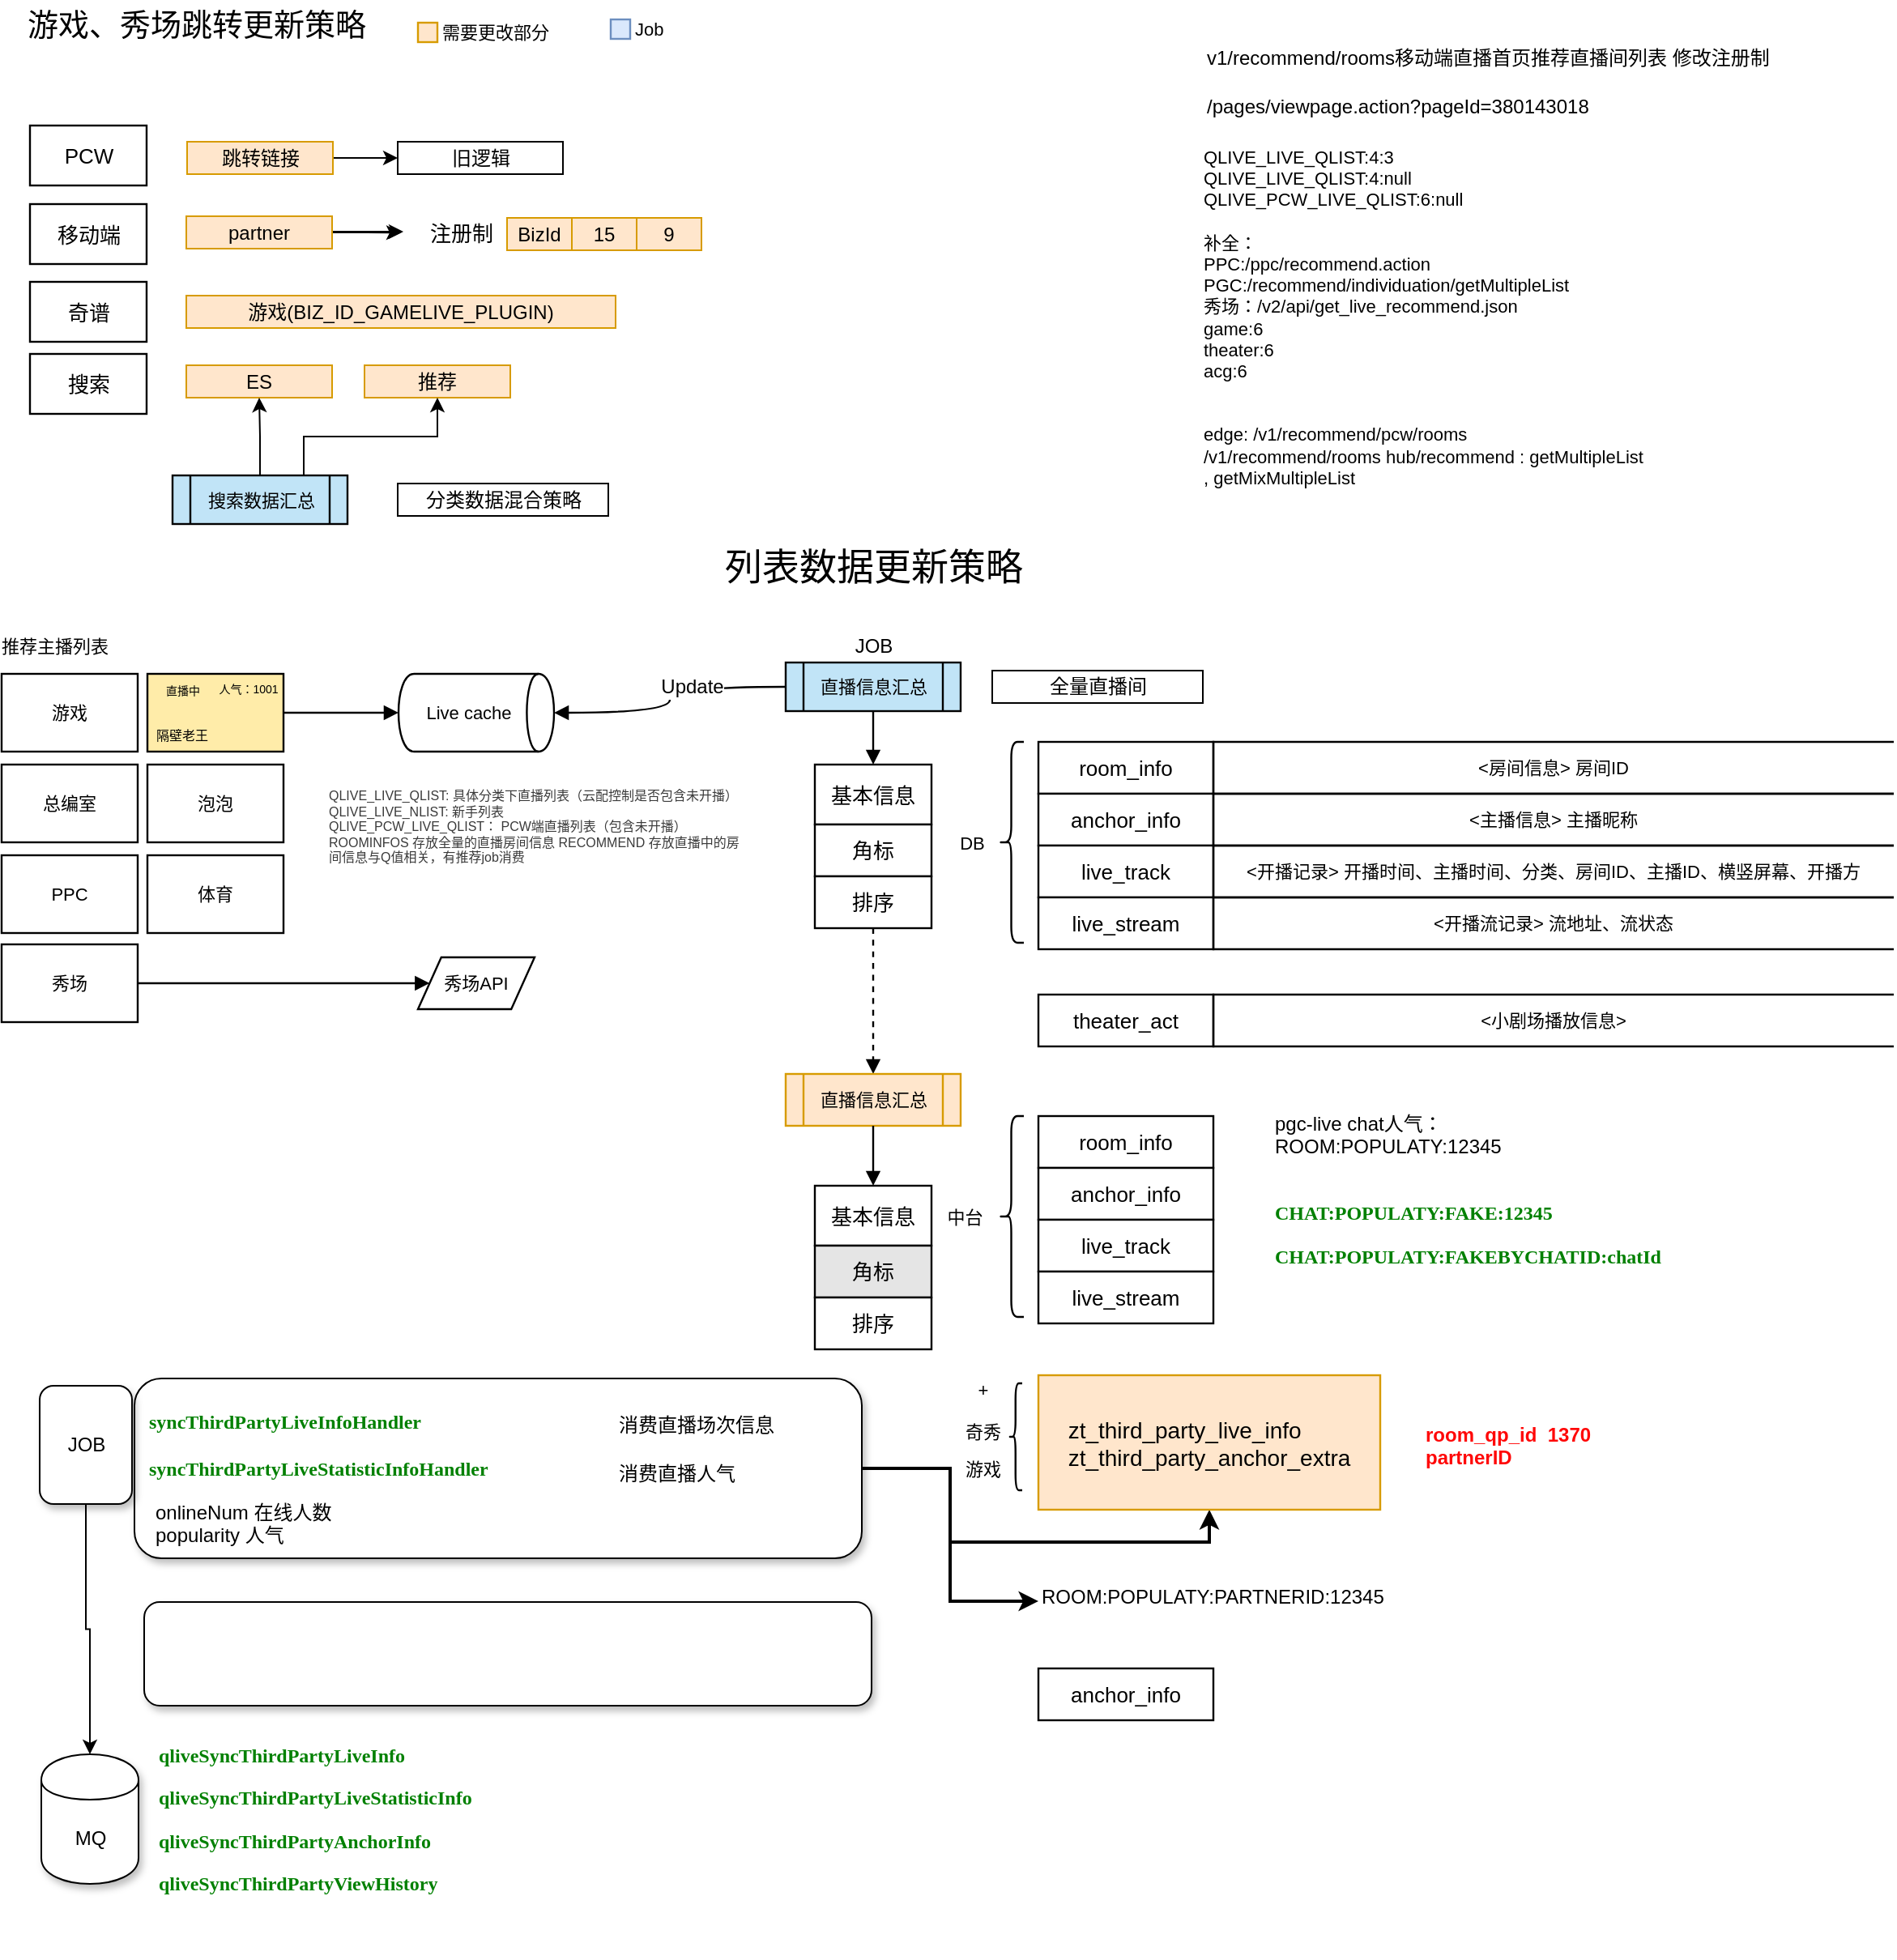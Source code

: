 <mxfile version="11.0.8" type="github"><diagram id="skRj7yBhkq7n6dOy-Ag1" name="Page-1"><mxGraphModel dx="1188" dy="663" grid="1" gridSize="10" guides="1" tooltips="1" connect="1" arrows="1" fold="1" page="1" pageScale="1" pageWidth="827" pageHeight="1169" math="0" shadow="0"><root><mxCell id="0"/><mxCell id="1" parent="0"/><mxCell id="fYhlED4xiyqM2IQ33an0-15" style="edgeStyle=orthogonalEdgeStyle;rounded=0;orthogonalLoop=1;jettySize=auto;html=1;exitX=1;exitY=0.5;exitDx=0;exitDy=0;entryX=0.5;entryY=1;entryDx=0;entryDy=0;fontSize=12;jumpSize=7;strokeWidth=2;" edge="1" parent="1" source="fYhlED4xiyqM2IQ33an0-14" target="RPP8G9Le9WKbLooMua4y-88"><mxGeometry relative="1" as="geometry"/></mxCell><mxCell id="fYhlED4xiyqM2IQ33an0-21" style="edgeStyle=orthogonalEdgeStyle;rounded=0;jumpSize=7;orthogonalLoop=1;jettySize=auto;html=1;exitX=1;exitY=0.5;exitDx=0;exitDy=0;entryX=0;entryY=0.5;entryDx=0;entryDy=0;strokeWidth=2;fontSize=12;" edge="1" parent="1" source="fYhlED4xiyqM2IQ33an0-14" target="fYhlED4xiyqM2IQ33an0-18"><mxGeometry relative="1" as="geometry"/></mxCell><mxCell id="fYhlED4xiyqM2IQ33an0-14" value="" style="rounded=1;whiteSpace=wrap;html=1;shadow=1;fontSize=12;align=left;" vertex="1" parent="1"><mxGeometry x="101" y="879" width="449" height="111" as="geometry"/></mxCell><mxCell id="RPP8G9Le9WKbLooMua4y-100" value="" style="strokeColor=none;fillColor=none;fontSize=11;spacing=5;strokeOpacity=100;strokeWidth=1.2;" parent="1" vertex="1"><mxGeometry x="592" y="882" width="57" height="66" as="geometry"/></mxCell><mxCell id="RPP8G9Le9WKbLooMua4y-101" value="" style="shape=curlyBracket;rounded=1;fontSize=11;spacing=5;strokeOpacity=100;strokeWidth=1.2;" parent="RPP8G9Le9WKbLooMua4y-100" vertex="1"><mxGeometry x="48.75" width="8.25" height="66" as="geometry"/></mxCell><mxCell id="RPP8G9Le9WKbLooMua4y-102" value="" style="strokeColor=none;fillColor=none;fontSize=11;spacing=5;strokeOpacity=100;strokeWidth=1.2;" parent="RPP8G9Le9WKbLooMua4y-100" vertex="1"><mxGeometry width="48.75" height="66" as="geometry"/></mxCell><mxCell id="wUOF1Uhr7Mo0igRUkZNM-8" style="edgeStyle=orthogonalEdgeStyle;rounded=0;orthogonalLoop=1;jettySize=auto;html=1;exitX=1;exitY=0.5;exitDx=0;exitDy=0;" parent="1" source="wUOF1Uhr7Mo0igRUkZNM-6" target="wUOF1Uhr7Mo0igRUkZNM-7" edge="1"><mxGeometry relative="1" as="geometry"/></mxCell><mxCell id="wUOF1Uhr7Mo0igRUkZNM-6" value="&lt;span&gt;跳转链接&lt;/span&gt;" style="rounded=0;whiteSpace=wrap;html=1;align=center;fillColor=#ffe6cc;strokeColor=#d79b00;" parent="1" vertex="1"><mxGeometry x="133.5" y="115.5" width="90" height="20" as="geometry"/></mxCell><mxCell id="wUOF1Uhr7Mo0igRUkZNM-7" value="&lt;span&gt;旧逻辑&lt;/span&gt;" style="rounded=0;whiteSpace=wrap;html=1;align=center;" parent="1" vertex="1"><mxGeometry x="263.5" y="115.5" width="102" height="20" as="geometry"/></mxCell><mxCell id="RPP8G9Le9WKbLooMua4y-1" value="v1/recommend/rooms移动端直播首页推荐直播间列表 修改注册制" style="text;html=1;" parent="1" vertex="1"><mxGeometry x="760.5" y="50" width="370" height="30" as="geometry"/></mxCell><mxCell id="RPP8G9Le9WKbLooMua4y-108" style="edgeStyle=orthogonalEdgeStyle;rounded=0;orthogonalLoop=1;jettySize=auto;html=1;exitX=1;exitY=0.5;exitDx=0;exitDy=0;fontSize=23;fontColor=#000000;" parent="1" source="RPP8G9Le9WKbLooMua4y-2" edge="1"><mxGeometry relative="1" as="geometry"><mxPoint x="265.5" y="171.672" as="targetPoint"/></mxGeometry></mxCell><mxCell id="RPP8G9Le9WKbLooMua4y-113" value="" style="edgeStyle=orthogonalEdgeStyle;rounded=0;orthogonalLoop=1;jettySize=auto;html=1;fontSize=23;fontColor=#000000;" parent="1" source="RPP8G9Le9WKbLooMua4y-2" edge="1"><mxGeometry relative="1" as="geometry"><mxPoint x="267" y="171" as="targetPoint"/></mxGeometry></mxCell><mxCell id="RPP8G9Le9WKbLooMua4y-2" value="&lt;span&gt;partner&lt;br&gt;&lt;/span&gt;" style="rounded=0;whiteSpace=wrap;html=1;align=center;fillColor=#ffe6cc;strokeColor=#d79b00;" parent="1" vertex="1"><mxGeometry x="133" y="161.5" width="90" height="20" as="geometry"/></mxCell><mxCell id="RPP8G9Le9WKbLooMua4y-3" value="&lt;span&gt;15&lt;br&gt;&lt;/span&gt;" style="rounded=0;whiteSpace=wrap;html=1;align=center;fillColor=#ffe6cc;strokeColor=#d79b00;" parent="1" vertex="1"><mxGeometry x="371" y="162.5" width="40" height="20" as="geometry"/></mxCell><mxCell id="RPP8G9Le9WKbLooMua4y-4" value="&lt;span&gt;9&lt;br&gt;&lt;/span&gt;" style="rounded=0;whiteSpace=wrap;html=1;align=center;fillColor=#ffe6cc;strokeColor=#d79b00;" parent="1" vertex="1"><mxGeometry x="411" y="162.5" width="40" height="20" as="geometry"/></mxCell><mxCell id="RPP8G9Le9WKbLooMua4y-5" value="&lt;span&gt;BizId&lt;br&gt;&lt;/span&gt;" style="rounded=0;whiteSpace=wrap;html=1;align=center;fillColor=#ffe6cc;strokeColor=#d79b00;" parent="1" vertex="1"><mxGeometry x="331" y="162.5" width="40" height="20" as="geometry"/></mxCell><mxCell id="RPP8G9Le9WKbLooMua4y-9" value="&lt;span&gt;游戏(&lt;/span&gt;&lt;span&gt;BIZ_ID_GAMELIVE_PLUGIN&lt;/span&gt;&lt;span&gt;)&lt;br&gt;&lt;/span&gt;" style="rounded=0;whiteSpace=wrap;html=1;align=center;fillColor=#ffe6cc;strokeColor=#d79b00;" parent="1" vertex="1"><mxGeometry x="133" y="210.5" width="265" height="20" as="geometry"/></mxCell><UserObject label="/pages/viewpage.action?pageId=380143018" link="http://wiki.qiyi.domain/pages/viewpage.action?pageId=380143018" id="RPP8G9Le9WKbLooMua4y-11"><mxCell style="text;html=1;" parent="1" vertex="1"><mxGeometry x="760.5" y="80" width="380" height="30" as="geometry"/></mxCell></UserObject><mxCell id="RPP8G9Le9WKbLooMua4y-14" value="&lt;span&gt;ES&lt;br&gt;&lt;/span&gt;" style="rounded=0;whiteSpace=wrap;html=1;align=center;fillColor=#ffe6cc;strokeColor=#d79b00;" parent="1" vertex="1"><mxGeometry x="133" y="253.5" width="90" height="20" as="geometry"/></mxCell><mxCell id="RPP8G9Le9WKbLooMua4y-15" value="推荐" style="rounded=0;whiteSpace=wrap;html=1;align=center;fillColor=#ffe6cc;strokeColor=#d79b00;" parent="1" vertex="1"><mxGeometry x="243" y="253.5" width="90" height="20" as="geometry"/></mxCell><mxCell id="RPP8G9Le9WKbLooMua4y-18" value="&lt;span&gt;分类数据混合策略&lt;br&gt;&lt;/span&gt;" style="rounded=0;whiteSpace=wrap;html=1;align=center;" parent="1" vertex="1"><mxGeometry x="263.5" y="326.5" width="130" height="20" as="geometry"/></mxCell><mxCell id="RPP8G9Le9WKbLooMua4y-19" value="&lt;span&gt;全量直播间&lt;br&gt;&lt;/span&gt;" style="rounded=0;whiteSpace=wrap;html=1;align=center;" parent="1" vertex="1"><mxGeometry x="630.5" y="442" width="130" height="20" as="geometry"/></mxCell><mxCell id="RPP8G9Le9WKbLooMua4y-41" value="推荐主播列表" style="html=1;whiteSpace=wrap;fontSize=11;fontColor=#000000;align=left;spacing=0;verticalAlign=middle;strokeOpacity=100;strokeWidth=1.2;strokeColor=none;fillColor=none;" parent="1" vertex="1"><mxGeometry x="19" y="417" width="125" height="20" as="geometry"/></mxCell><mxCell id="RPP8G9Le9WKbLooMua4y-43" value="QLIVE_LIVE_QLIST:4:3&#10;QLIVE_LIVE_QLIST:4:null&#10;QLIVE_PCW_LIVE_QLIST:6:null&#10;&#10;补全：&#10;PPC:/ppc/recommend.action  &#10;PGC:/recommend/individuation/getMultipleList &#10;秀场：/v2/api/get_live_recommend.json&#10;game:6&#10;theater:6&#10;acg:6&#10;&#10;&#10;edge: /v1/recommend/pcw/rooms  /v1/recommend/rooms hub/recommend :  getMultipleList , getMixMultipleList" style="html=1;whiteSpace=wrap;fontSize=11;fontColor=#000000;align=left;spacing=0;verticalAlign=middle;strokeOpacity=100;strokeWidth=1.2;strokeColor=none;fillColor=none;" parent="1" vertex="1"><mxGeometry x="760.5" y="122.5" width="270" height="203" as="geometry"/></mxCell><mxCell id="RPP8G9Le9WKbLooMua4y-45" value="需要更改部分" style="html=1;whiteSpace=wrap;fontSize=11;fontColor=#000000;spacing=0;strokeOpacity=100;strokeWidth=1.2;strokeColor=none;fillColor=none;" parent="1" vertex="1"><mxGeometry x="252" y="30" width="144" height="36" as="geometry"/></mxCell><mxCell id="RPP8G9Le9WKbLooMua4y-46" value="room_info" style="html=1;whiteSpace=wrap;;fontSize=13;fontColor=#000000;spacing=5;strokeOpacity=100;strokeWidth=1.2;" parent="1" vertex="1"><mxGeometry x="659" y="486" width="108" height="32" as="geometry"/></mxCell><mxCell id="RPP8G9Le9WKbLooMua4y-47" value="anchor_info" style="html=1;whiteSpace=wrap;;fontSize=13;fontColor=#000000;spacing=5;strokeOpacity=100;strokeWidth=1.2;" parent="1" vertex="1"><mxGeometry x="659" y="518" width="108" height="32" as="geometry"/></mxCell><mxCell id="RPP8G9Le9WKbLooMua4y-48" value="live_track" style="html=1;whiteSpace=wrap;;fontSize=13;fontColor=#000000;spacing=5;strokeOpacity=100;strokeWidth=1.2;" parent="1" vertex="1"><mxGeometry x="659" y="550" width="108" height="32" as="geometry"/></mxCell><mxCell id="RPP8G9Le9WKbLooMua4y-49" value="live_stream" style="html=1;whiteSpace=wrap;;fontSize=13;fontColor=#000000;spacing=5;strokeOpacity=100;strokeWidth=1.2;" parent="1" vertex="1"><mxGeometry x="659" y="582" width="108" height="32" as="geometry"/></mxCell><mxCell id="RPP8G9Le9WKbLooMua4y-50" value="&amp;lt;开播记录&amp;gt; 开播时间、主播时间、分类、房间ID、主播ID、横竖屏幕、开播方" style="html=1;whiteSpace=wrap;shape=mxgraph.flowchart.annotation_1;fontSize=11;fontColor=#000000;spacing=5;strokeOpacity=100;strokeWidth=1.2;" parent="1" vertex="1"><mxGeometry x="767" y="550" width="420" height="32" as="geometry"/></mxCell><mxCell id="RPP8G9Le9WKbLooMua4y-51" value="&amp;lt;房间信息&amp;gt; 房间ID" style="html=1;whiteSpace=wrap;shape=mxgraph.flowchart.annotation_1;fontSize=11;fontColor=#000000;spacing=5;strokeOpacity=100;strokeWidth=1.2;" parent="1" vertex="1"><mxGeometry x="767" y="486" width="420" height="32" as="geometry"/></mxCell><mxCell id="RPP8G9Le9WKbLooMua4y-52" value="&amp;lt;主播信息&amp;gt; 主播昵称" style="html=1;whiteSpace=wrap;shape=mxgraph.flowchart.annotation_1;fontSize=11;fontColor=#000000;spacing=5;strokeOpacity=100;strokeWidth=1.2;" parent="1" vertex="1"><mxGeometry x="767" y="518" width="420" height="32" as="geometry"/></mxCell><mxCell id="RPP8G9Le9WKbLooMua4y-53" value="&amp;lt;开播流记录&amp;gt; 流地址、流状态 " style="html=1;whiteSpace=wrap;shape=mxgraph.flowchart.annotation_1;fontSize=11;fontColor=#000000;spacing=5;strokeOpacity=100;strokeWidth=1.2;" parent="1" vertex="1"><mxGeometry x="767" y="582" width="420" height="32" as="geometry"/></mxCell><mxCell id="RPP8G9Le9WKbLooMua4y-54" value="" style="html=1;whiteSpace=wrap;;fontSize=11;spacing=5;strokeOpacity=100;fillOpacity=100;fillColor=#ffeca9;strokeWidth=1.2;" parent="1" vertex="1"><mxGeometry x="109" y="444" width="84" height="48" as="geometry"/></mxCell><mxCell id="RPP8G9Le9WKbLooMua4y-55" value="总编室" style="html=1;whiteSpace=wrap;;fontSize=11;fontColor=#000000;spacing=5;strokeOpacity=100;strokeWidth=1.2;" parent="1" vertex="1"><mxGeometry x="19" y="500" width="84" height="48" as="geometry"/></mxCell><mxCell id="RPP8G9Le9WKbLooMua4y-56" value="泡泡" style="html=1;whiteSpace=wrap;;fontSize=11;fontColor=#000000;spacing=5;strokeOpacity=100;strokeWidth=1.2;" parent="1" vertex="1"><mxGeometry x="109" y="500" width="84" height="48" as="geometry"/></mxCell><mxCell id="RPP8G9Le9WKbLooMua4y-57" value="隔壁老王" style="html=1;whiteSpace=wrap;fontSize=8;fontColor=#000000;spacing=0;strokeOpacity=100;strokeWidth=1.2;strokeColor=none;fillColor=none;" parent="1" vertex="1"><mxGeometry x="109" y="472" width="43" height="20" as="geometry"/></mxCell><mxCell id="RPP8G9Le9WKbLooMua4y-58" value="人气：1001" style="html=1;whiteSpace=wrap;fontSize=7;fontColor=#000000;spacing=0;strokeOpacity=100;strokeWidth=1.2;strokeColor=none;fillColor=none;" parent="1" vertex="1"><mxGeometry x="150" y="444" width="43" height="20" as="geometry"/></mxCell><mxCell id="RPP8G9Le9WKbLooMua4y-59" value="直播中" style="html=1;whiteSpace=wrap;;fontSize=7;fontColor=#000000;spacing=5;verticalAlign=middle;strokeColor=none;fillOpacity=100;fillColor=#ffeca9;strokeWidth=0;align=center;" parent="1" vertex="1"><mxGeometry x="111.5" y="446.0" width="38" height="17" as="geometry"/></mxCell><mxCell id="RPP8G9Le9WKbLooMua4y-60" value="游戏" style="html=1;whiteSpace=wrap;;fontSize=11;fontColor=#000000;spacing=5;strokeOpacity=100;strokeWidth=1.2;" parent="1" vertex="1"><mxGeometry x="19" y="444" width="84" height="48" as="geometry"/></mxCell><mxCell id="RPP8G9Le9WKbLooMua4y-61" value="Live cache" style="html=1;whiteSpace=wrap;shape=cylinder;direction=south;size=0.1;anchorPointDirection=0;boundedLbl=1;;fontSize=11;fontColor=#000000;spacing=5;strokeOpacity=100;strokeWidth=1.2;" parent="1" vertex="1"><mxGeometry x="264" y="444" width="96" height="48" as="geometry"/></mxCell><mxCell id="RPP8G9Le9WKbLooMua4y-62" value="PPC" style="html=1;whiteSpace=wrap;;fontSize=11;fontColor=#000000;spacing=5;strokeOpacity=100;strokeWidth=1.2;" parent="1" vertex="1"><mxGeometry x="19" y="556" width="84" height="48" as="geometry"/></mxCell><mxCell id="RPP8G9Le9WKbLooMua4y-63" value="体育" style="html=1;whiteSpace=wrap;;fontSize=11;fontColor=#000000;spacing=5;strokeOpacity=100;strokeWidth=1.2;" parent="1" vertex="1"><mxGeometry x="109" y="556" width="84" height="48" as="geometry"/></mxCell><mxCell id="RPP8G9Le9WKbLooMua4y-64" value="" style="html=1;jettySize=18;fontSize=11;strokeWidth=1.2;rounded=1;arcSize=0;edgeStyle=orthogonalEdgeStyle;curved=1;startArrow=none;endArrow=block;endFill=1;exitX=1.007;exitY=0.5;exitPerimeter=1;entryX=-0.006;entryY=0.5;entryPerimeter=1;" parent="1" source="RPP8G9Le9WKbLooMua4y-54" target="RPP8G9Le9WKbLooMua4y-61" edge="1"><mxGeometry width="100" height="100" relative="1" as="geometry"/></mxCell><mxCell id="RPP8G9Le9WKbLooMua4y-65" value="" style="strokeColor=none;fillColor=none;fontSize=11;spacing=5;strokeOpacity=100;strokeWidth=1.2;" parent="1" vertex="1"><mxGeometry x="602" y="486" width="48" height="124" as="geometry"/></mxCell><mxCell id="RPP8G9Le9WKbLooMua4y-66" value="" style="shape=curlyBracket;rounded=1;fontSize=11;spacing=5;strokeOpacity=100;strokeWidth=1.2;" parent="RPP8G9Le9WKbLooMua4y-65" vertex="1"><mxGeometry x="32.5" width="15.5" height="124" as="geometry"/></mxCell><mxCell id="RPP8G9Le9WKbLooMua4y-67" value="DB" style="strokeColor=none;fillColor=none;fontSize=11;spacing=5;strokeOpacity=100;strokeWidth=1.2;" parent="RPP8G9Le9WKbLooMua4y-65" vertex="1"><mxGeometry width="32.5" height="124" as="geometry"/></mxCell><mxCell id="RPP8G9Le9WKbLooMua4y-68" value="直播信息汇总" style="html=1;whiteSpace=wrap;shape=process;fontSize=11;fontColor=#000000;spacing=5;strokeOpacity=100;fillOpacity=100;fillColor=#c1e4f7;strokeWidth=1.2;" parent="1" vertex="1"><mxGeometry x="503" y="437" width="108" height="30" as="geometry"/></mxCell><mxCell id="RPP8G9Le9WKbLooMua4y-69" value="" style="html=1;jettySize=18;fontSize=11;strokeWidth=1.2;rounded=1;arcSize=0;edgeStyle=orthogonalEdgeStyle;curved=1;startArrow=none;endArrow=block;endFill=1;exitX=0.5;exitY=1.02;exitPerimeter=1;entryX=0.5;entryY=-0.016;entryPerimeter=1;" parent="1" source="RPP8G9Le9WKbLooMua4y-68" target="RPP8G9Le9WKbLooMua4y-74" edge="1"><mxGeometry width="100" height="100" relative="1" as="geometry"/></mxCell><mxCell id="RPP8G9Le9WKbLooMua4y-70" value="" style="html=1;jettySize=18;fontSize=11;strokeWidth=1.2;rounded=1;arcSize=0;edgeStyle=orthogonalEdgeStyle;curved=1;startArrow=none;endArrow=block;endFill=1;exitX=-0.006;exitY=0.5;exitPerimeter=1;entryX=1.006;entryY=0.5;entryPerimeter=1;" parent="1" source="RPP8G9Le9WKbLooMua4y-68" target="RPP8G9Le9WKbLooMua4y-61" edge="1"><mxGeometry width="100" height="100" relative="1" as="geometry"/></mxCell><mxCell id="RPP8G9Le9WKbLooMua4y-71" value="Update" style="text;html=1;resizable=0;labelBackgroundColor=#ffffff;align=center;verticalAlign=middle;" parent="RPP8G9Le9WKbLooMua4y-70" vertex="1"><mxGeometry x="-0.269" relative="1" as="geometry"/></mxCell><mxCell id="RPP8G9Le9WKbLooMua4y-72" value="theater_act" style="html=1;whiteSpace=wrap;;fontSize=13;fontColor=#000000;spacing=5;strokeOpacity=100;strokeWidth=1.2;" parent="1" vertex="1"><mxGeometry x="659" y="642" width="108" height="32" as="geometry"/></mxCell><mxCell id="RPP8G9Le9WKbLooMua4y-73" value="&amp;lt;小剧场播放信息&amp;gt; " style="html=1;whiteSpace=wrap;shape=mxgraph.flowchart.annotation_1;fontSize=11;fontColor=#000000;spacing=5;strokeOpacity=100;strokeWidth=1.2;" parent="1" vertex="1"><mxGeometry x="767" y="642" width="420" height="32" as="geometry"/></mxCell><mxCell id="RPP8G9Le9WKbLooMua4y-74" value="基本信息" style="html=1;whiteSpace=wrap;;fontSize=13;fontColor=#000000;spacing=5;strokeOpacity=100;strokeWidth=1.2;" parent="1" vertex="1"><mxGeometry x="521" y="500" width="72" height="37" as="geometry"/></mxCell><mxCell id="RPP8G9Le9WKbLooMua4y-75" value="角标" style="html=1;whiteSpace=wrap;;fontSize=13;fontColor=#000000;spacing=5;strokeOpacity=100;strokeWidth=1.2;" parent="1" vertex="1"><mxGeometry x="521" y="537" width="72" height="32" as="geometry"/></mxCell><mxCell id="RPP8G9Le9WKbLooMua4y-76" value="排序" style="html=1;whiteSpace=wrap;;fontSize=13;fontColor=#000000;spacing=5;strokeOpacity=100;strokeWidth=1.2;" parent="1" vertex="1"><mxGeometry x="521" y="569" width="72" height="32" as="geometry"/></mxCell><mxCell id="RPP8G9Le9WKbLooMua4y-77" value="QLIVE_LIVE_QLIST: 具体分类下直播列表（云配控制是否包含未开播）&#10;QLIVE_LIVE_NLIST: 新手列表&#10;QLIVE_PCW_LIVE_QLIST： PCW端直播列表（包含未开播）&#10;ROOMINFOS 存放全量的直播房间信息 RECOMMEND 存放直播中的房间信息与Q值相关，有推荐job消费&#10;&#10;&#10;" style="html=1;whiteSpace=wrap;;fontSize=8;fontColor=#3a3a3a;spacing=5;verticalAlign=top;strokeColor=none;fillOpacity=0;fillColor=#ffffff;strokeWidth=0;align=left;" parent="1" vertex="1"><mxGeometry x="216" y="505" width="264" height="74" as="geometry"/></mxCell><mxCell id="RPP8G9Le9WKbLooMua4y-78" value="秀场" style="html=1;whiteSpace=wrap;;fontSize=11;fontColor=#000000;spacing=5;strokeOpacity=100;strokeWidth=1.2;" parent="1" vertex="1"><mxGeometry x="19" y="611" width="84" height="48" as="geometry"/></mxCell><mxCell id="RPP8G9Le9WKbLooMua4y-79" value="秀场API" style="html=1;whiteSpace=wrap;shape=parallelogram;perimeter=parallelogramPerimeter;anchorPointDirection=0;fontSize=11;fontColor=#000000;spacing=5;strokeOpacity=100;strokeWidth=1.2;" parent="1" vertex="1"><mxGeometry x="276" y="619" width="72" height="32" as="geometry"/></mxCell><mxCell id="RPP8G9Le9WKbLooMua4y-80" value="" style="html=1;jettySize=18;fontSize=11;strokeWidth=1.2;rounded=1;arcSize=0;edgeStyle=orthogonalEdgeStyle;startArrow=none;endArrow=block;endFill=1;exitX=1.007;exitY=0.5;exitPerimeter=1;entryX=0.051;entryY=0.5;entryPerimeter=1;" parent="1" source="RPP8G9Le9WKbLooMua4y-78" target="RPP8G9Le9WKbLooMua4y-79" edge="1"><mxGeometry width="100" height="100" relative="1" as="geometry"/></mxCell><mxCell id="RPP8G9Le9WKbLooMua4y-81" value="room_info" style="html=1;whiteSpace=wrap;;fontSize=13;fontColor=#000000;spacing=5;strokeOpacity=100;strokeWidth=1.2;" parent="1" vertex="1"><mxGeometry x="659" y="717" width="108" height="32" as="geometry"/></mxCell><mxCell id="RPP8G9Le9WKbLooMua4y-82" value="anchor_info" style="html=1;whiteSpace=wrap;;fontSize=13;fontColor=#000000;spacing=5;strokeOpacity=100;strokeWidth=1.2;" parent="1" vertex="1"><mxGeometry x="659" y="749" width="108" height="32" as="geometry"/></mxCell><mxCell id="RPP8G9Le9WKbLooMua4y-83" value="live_track" style="html=1;whiteSpace=wrap;;fontSize=13;fontColor=#000000;spacing=5;strokeOpacity=100;strokeWidth=1.2;" parent="1" vertex="1"><mxGeometry x="659" y="781" width="108" height="32" as="geometry"/></mxCell><mxCell id="RPP8G9Le9WKbLooMua4y-84" value="live_stream" style="html=1;whiteSpace=wrap;;fontSize=13;fontColor=#000000;spacing=5;strokeOpacity=100;strokeWidth=1.2;" parent="1" vertex="1"><mxGeometry x="659" y="813" width="108" height="32" as="geometry"/></mxCell><mxCell id="RPP8G9Le9WKbLooMua4y-85" value="" style="strokeColor=none;fillColor=none;fontSize=11;spacing=5;strokeOpacity=100;strokeWidth=1.2;" parent="1" vertex="1"><mxGeometry x="593" y="717" width="57" height="124" as="geometry"/></mxCell><mxCell id="RPP8G9Le9WKbLooMua4y-86" value="" style="shape=curlyBracket;rounded=1;fontSize=11;spacing=5;strokeOpacity=100;strokeWidth=1.2;" parent="RPP8G9Le9WKbLooMua4y-85" vertex="1"><mxGeometry x="41.5" width="15.5" height="124" as="geometry"/></mxCell><mxCell id="RPP8G9Le9WKbLooMua4y-87" value="中台" style="strokeColor=none;fillColor=none;fontSize=11;spacing=5;strokeOpacity=100;strokeWidth=1.2;" parent="RPP8G9Le9WKbLooMua4y-85" vertex="1"><mxGeometry width="41.5" height="124" as="geometry"/></mxCell><mxCell id="RPP8G9Le9WKbLooMua4y-88" value="&lt;div style=&quot;font-size: 14px; text-align: left; white-space: nowrap;&quot;&gt;zt_third_party_live_info&amp;nbsp;&lt;/div&gt;&lt;div style=&quot;font-size: 14px; text-align: left; white-space: nowrap;&quot;&gt;zt_third_party_anchor_extra&lt;/div&gt;" style="html=1;whiteSpace=wrap;;fontSize=14;spacing=5;strokeOpacity=100;fillOpacity=100;fillColor=#ffe6cc;strokeWidth=1.2;strokeColor=#d79b00;" parent="1" vertex="1"><mxGeometry x="659" y="877" width="211" height="83" as="geometry"/></mxCell><mxCell id="RPP8G9Le9WKbLooMua4y-90" value="" style="html=1;jettySize=18;fontSize=11;dashed=1;strokeWidth=1.2;rounded=1;arcSize=0;edgeStyle=orthogonalEdgeStyle;curved=1;startArrow=none;endArrow=block;endFill=1;exitX=0.5;exitY=1.019;exitPerimeter=1;entryX=0.5;entryY=-0.019;entryPerimeter=1;" parent="1" source="RPP8G9Le9WKbLooMua4y-76" target="RPP8G9Le9WKbLooMua4y-96" edge="1"><mxGeometry width="100" height="100" relative="1" as="geometry"/></mxCell><mxCell id="RPP8G9Le9WKbLooMua4y-91" value="基本信息" style="html=1;whiteSpace=wrap;;fontSize=13;fontColor=#000000;spacing=5;strokeOpacity=100;strokeWidth=1.2;" parent="1" vertex="1"><mxGeometry x="521" y="760" width="72" height="37" as="geometry"/></mxCell><mxCell id="RPP8G9Le9WKbLooMua4y-92" value="角标" style="html=1;whiteSpace=wrap;;fontSize=13;fontColor=#000000;spacing=5;strokeOpacity=100;fillOpacity=100;fillColor=#e5e5e5;strokeWidth=1.2;" parent="1" vertex="1"><mxGeometry x="521" y="797" width="72" height="32" as="geometry"/></mxCell><mxCell id="RPP8G9Le9WKbLooMua4y-93" value="排序" style="html=1;whiteSpace=wrap;;fontSize=13;fontColor=#000000;spacing=5;strokeOpacity=100;strokeWidth=1.2;" parent="1" vertex="1"><mxGeometry x="521" y="829" width="72" height="32" as="geometry"/></mxCell><mxCell id="RPP8G9Le9WKbLooMua4y-94" value="注册制" style="html=1;whiteSpace=wrap;;fontSize=13;spacing=5;strokeOpacity=100;strokeWidth=1.2;strokeColor=none;fillColor=none;" parent="1" vertex="1"><mxGeometry x="266.5" y="153" width="72" height="37" as="geometry"/></mxCell><mxCell id="RPP8G9Le9WKbLooMua4y-95" value="搜索" style="html=1;whiteSpace=wrap;;fontSize=13;fontColor=#000000;spacing=5;strokeOpacity=100;strokeWidth=1.2;" parent="1" vertex="1"><mxGeometry x="36.5" y="246.5" width="72" height="37" as="geometry"/></mxCell><mxCell id="RPP8G9Le9WKbLooMua4y-96" value="直播信息汇总" style="html=1;whiteSpace=wrap;shape=process;fontSize=11;spacing=5;strokeOpacity=100;fillOpacity=100;fillColor=#ffe6cc;strokeWidth=1.2;strokeColor=#d79b00;" parent="1" vertex="1"><mxGeometry x="503" y="691" width="108" height="32" as="geometry"/></mxCell><mxCell id="RPP8G9Le9WKbLooMua4y-97" value="" style="html=1;jettySize=18;fontSize=11;strokeWidth=1.2;rounded=1;arcSize=0;edgeStyle=orthogonalEdgeStyle;startArrow=none;endArrow=block;endFill=1;exitX=0.5;exitY=1.019;exitPerimeter=1;entryX=0.5;entryY=-0.016;entryPerimeter=1;" parent="1" source="RPP8G9Le9WKbLooMua4y-96" target="RPP8G9Le9WKbLooMua4y-91" edge="1"><mxGeometry width="100" height="100" relative="1" as="geometry"/></mxCell><mxCell id="RPP8G9Le9WKbLooMua4y-98" value="奇谱" style="html=1;whiteSpace=wrap;;fontSize=13;fontColor=#000000;spacing=5;strokeOpacity=100;strokeWidth=1.2;" parent="1" vertex="1"><mxGeometry x="36.5" y="202" width="72" height="37" as="geometry"/></mxCell><mxCell id="RPP8G9Le9WKbLooMua4y-99" value="" style="html=1;whiteSpace=wrap;;fontSize=11;spacing=5;strokeOpacity=100;fillOpacity=100;fillColor=#ffe6cc;strokeWidth=1.2;strokeColor=#d79b00;" parent="1" vertex="1"><mxGeometry x="276" y="42" width="12" height="12" as="geometry"/></mxCell><mxCell id="RPP8G9Le9WKbLooMua4y-103" value="&lt;span&gt;JOB&lt;/span&gt;" style="text;html=1;resizable=0;points=[];autosize=1;align=center;verticalAlign=top;spacingTop=-4;" parent="1" vertex="1"><mxGeometry x="537" y="417" width="40" height="20" as="geometry"/></mxCell><mxCell id="RPP8G9Le9WKbLooMua4y-104" value="游戏、秀场跳转更新策略" style="text;html=1;resizable=0;points=[];autosize=1;align=left;verticalAlign=top;spacingTop=-4;fontColor=#000000;fontSize=19;" parent="1" vertex="1"><mxGeometry x="33" y="30" width="220" height="20" as="geometry"/></mxCell><mxCell id="RPP8G9Le9WKbLooMua4y-105" value="PCW" style="html=1;whiteSpace=wrap;;fontSize=13;fontColor=#000000;spacing=5;strokeOpacity=100;strokeWidth=1.2;" parent="1" vertex="1"><mxGeometry x="36.5" y="105.5" width="72" height="37" as="geometry"/></mxCell><mxCell id="RPP8G9Le9WKbLooMua4y-106" value="移动端" style="html=1;whiteSpace=wrap;;fontSize=13;fontColor=#000000;spacing=5;strokeOpacity=100;strokeWidth=1.2;" parent="1" vertex="1"><mxGeometry x="36.5" y="154" width="72" height="37" as="geometry"/></mxCell><mxCell id="RPP8G9Le9WKbLooMua4y-112" style="edgeStyle=orthogonalEdgeStyle;rounded=0;orthogonalLoop=1;jettySize=auto;html=1;exitX=0.5;exitY=0;exitDx=0;exitDy=0;fontSize=23;fontColor=#000000;entryX=0.5;entryY=1;entryDx=0;entryDy=0;" parent="1" source="RPP8G9Le9WKbLooMua4y-111" target="RPP8G9Le9WKbLooMua4y-14" edge="1"><mxGeometry relative="1" as="geometry"><mxPoint x="640.0" y="285" as="targetPoint"/></mxGeometry></mxCell><mxCell id="RPP8G9Le9WKbLooMua4y-115" style="edgeStyle=orthogonalEdgeStyle;rounded=0;orthogonalLoop=1;jettySize=auto;html=1;exitX=0.75;exitY=0;exitDx=0;exitDy=0;entryX=0.5;entryY=1;entryDx=0;entryDy=0;fontSize=23;fontColor=#000000;" parent="1" source="RPP8G9Le9WKbLooMua4y-111" target="RPP8G9Le9WKbLooMua4y-15" edge="1"><mxGeometry relative="1" as="geometry"/></mxCell><mxCell id="RPP8G9Le9WKbLooMua4y-111" value="搜索数据汇总" style="html=1;whiteSpace=wrap;shape=process;fontSize=11;fontColor=#000000;spacing=5;strokeOpacity=100;fillOpacity=100;fillColor=#c1e4f7;strokeWidth=1.2;" parent="1" vertex="1"><mxGeometry x="124.5" y="321.5" width="108" height="30" as="geometry"/></mxCell><mxCell id="RPP8G9Le9WKbLooMua4y-116" value="" style="group" parent="1" vertex="1" connectable="0"><mxGeometry x="590" y="881" width="70" height="72" as="geometry"/></mxCell><mxCell id="RPP8G9Le9WKbLooMua4y-44" value="+&#10;&#10;奇秀" style="html=1;whiteSpace=wrap;fontSize=11;fontColor=#000000;spacing=0;strokeOpacity=100;strokeWidth=1.2;strokeColor=none;fillColor=none;" parent="RPP8G9Le9WKbLooMua4y-116" vertex="1"><mxGeometry width="70" height="36" as="geometry"/></mxCell><mxCell id="RPP8G9Le9WKbLooMua4y-89" value="游戏" style="html=1;whiteSpace=wrap;fontSize=11;spacing=0;strokeOpacity=100;strokeWidth=1.2;strokeColor=none;fillColor=none;" parent="RPP8G9Le9WKbLooMua4y-116" vertex="1"><mxGeometry y="36" width="70" height="36" as="geometry"/></mxCell><mxCell id="RPP8G9Le9WKbLooMua4y-117" value="Job&lt;br&gt;" style="html=1;whiteSpace=wrap;fontSize=11;fontColor=#000000;spacing=0;strokeOpacity=100;strokeWidth=1.2;strokeColor=none;fillColor=none;align=left;" parent="1" vertex="1"><mxGeometry x="410" y="28" width="40" height="36" as="geometry"/></mxCell><mxCell id="RPP8G9Le9WKbLooMua4y-118" value="" style="html=1;whiteSpace=wrap;;fontSize=11;spacing=5;strokeOpacity=100;fillOpacity=100;fillColor=#dae8fc;strokeWidth=1.2;strokeColor=#6c8ebf;" parent="1" vertex="1"><mxGeometry x="395" y="40" width="12" height="12" as="geometry"/></mxCell><mxCell id="RPP8G9Le9WKbLooMua4y-122" value="列表数据更新策略" style="text;html=1;resizable=0;points=[];autosize=1;align=center;verticalAlign=top;spacingTop=-4;fontColor=#000000;fontSize=23;" parent="1" vertex="1"><mxGeometry x="457" y="361.5" width="200" height="30" as="geometry"/></mxCell><mxCell id="fYhlED4xiyqM2IQ33an0-4" value="&lt;pre style=&quot;background-color: rgb(255, 255, 255); font-family: menlo; font-size: 12px;&quot;&gt;&lt;span style=&quot;color: rgb(0, 128, 0); font-weight: bold; font-size: 12px;&quot;&gt;syncThirdPartyLiveInfoHandler&lt;/span&gt;&lt;/pre&gt;" style="text;html=1;resizable=0;points=[];autosize=1;align=left;verticalAlign=top;spacingTop=-4;shadow=1;fontSize=12;" vertex="1" parent="1"><mxGeometry x="108" y="883.5" width="260" height="40" as="geometry"/></mxCell><mxCell id="fYhlED4xiyqM2IQ33an0-5" value="&lt;pre style=&quot;background-color: rgb(255, 255, 255); font-family: menlo; font-size: 12px;&quot;&gt;&lt;pre style=&quot;font-family: menlo; font-size: 12px;&quot;&gt;&lt;span style=&quot;color: rgb(0, 128, 0); font-weight: bold; font-size: 12px;&quot;&gt;syncThirdPartyLiveStatisticInfoHandler&lt;/span&gt;&lt;/pre&gt;&lt;/pre&gt;" style="text;html=1;resizable=0;points=[];autosize=1;align=left;verticalAlign=top;spacingTop=-4;shadow=1;fontSize=12;" vertex="1" parent="1"><mxGeometry x="108" y="913" width="290" height="40" as="geometry"/></mxCell><mxCell id="fYhlED4xiyqM2IQ33an0-13" style="edgeStyle=orthogonalEdgeStyle;rounded=0;orthogonalLoop=1;jettySize=auto;html=1;exitX=0.5;exitY=1;exitDx=0;exitDy=0;fontSize=12;" edge="1" parent="1" source="fYhlED4xiyqM2IQ33an0-8" target="fYhlED4xiyqM2IQ33an0-7"><mxGeometry relative="1" as="geometry"/></mxCell><mxCell id="fYhlED4xiyqM2IQ33an0-9" value="消费直播场次信息" style="text;html=1;" vertex="1" parent="1"><mxGeometry x="398" y="893.5" width="119" height="30" as="geometry"/></mxCell><mxCell id="fYhlED4xiyqM2IQ33an0-10" value="消费直播人气" style="text;html=1;" vertex="1" parent="1"><mxGeometry x="397.5" y="923.5" width="119" height="30" as="geometry"/></mxCell><mxCell id="fYhlED4xiyqM2IQ33an0-11" value="&lt;font style=&quot;font-size: 12px&quot;&gt;onlineNum 在线人数&lt;br&gt;&lt;span style=&quot;background-color: rgb(255 , 255 , 255)&quot;&gt;popularity 人气&lt;/span&gt;&lt;/font&gt;" style="text;html=1;" vertex="1" parent="1"><mxGeometry x="111.5" y="948" width="191" height="73" as="geometry"/></mxCell><mxCell id="fYhlED4xiyqM2IQ33an0-12" value="&lt;pre style=&quot;background-color: rgb(255 , 255 , 255) ; font-family: &amp;#34;menlo&amp;#34; ; font-size: 12px&quot;&gt;&lt;pre style=&quot;font-family: &amp;#34;menlo&amp;#34;&quot;&gt;&lt;span style=&quot;color: rgb(0 , 128 , 0) ; font-weight: bold ; white-space: nowrap&quot;&gt;qliveSyncThirdPartyLiveInfo&lt;/span&gt;&lt;/pre&gt;&lt;/pre&gt;&lt;pre style=&quot;background-color: rgb(255 , 255 , 255) ; font-family: &amp;#34;menlo&amp;#34; ; font-size: 12px&quot;&gt;&lt;span style=&quot;color: rgb(0 , 128 , 0) ; font-weight: bold ; white-space: nowrap&quot;&gt;qliveSyncThirdPartyLiveStatisticInfo&lt;/span&gt;&lt;/pre&gt;&lt;pre style=&quot;background-color: rgb(255 , 255 , 255) ; font-family: &amp;#34;menlo&amp;#34; ; font-size: 12px&quot;&gt;&lt;pre style=&quot;font-family: &amp;#34;menlo&amp;#34; ; font-size: 12px&quot;&gt;&lt;pre style=&quot;font-family: &amp;#34;menlo&amp;#34; ; font-size: 12px&quot;&gt;&lt;pre style=&quot;font-family: &amp;#34;menlo&amp;#34; ; font-size: 12px&quot;&gt;&lt;pre style=&quot;font-family: &amp;#34;menlo&amp;#34;&quot;&gt;&lt;span style=&quot;color: rgb(0 , 128 , 0) ; font-weight: bold ; white-space: nowrap&quot;&gt;qliveSyncThirdPartyAnchorInfo&lt;/span&gt;&lt;br&gt;&lt;/pre&gt;&lt;pre style=&quot;font-family: &amp;#34;menlo&amp;#34;&quot;&gt;&lt;pre style=&quot;font-family: &amp;#34;menlo&amp;#34;&quot;&gt;&lt;/pre&gt;&lt;/pre&gt;&lt;pre style=&quot;font-family: &amp;#34;menlo&amp;#34;&quot;&gt;&lt;span style=&quot;color: rgb(0 , 128 , 0) ; font-weight: bold&quot;&gt;qliveSyncThirdPartyViewHistory&lt;/span&gt;&lt;/pre&gt;&lt;div&gt;&lt;span style=&quot;color: rgb(0 , 128 , 0) ; font-weight: bold&quot;&gt;&lt;br&gt;&lt;/span&gt;&lt;/div&gt;&lt;pre style=&quot;font-family: &amp;#34;menlo&amp;#34;&quot;&gt;&lt;/pre&gt;&lt;/pre&gt;&lt;/pre&gt;&lt;/pre&gt;&lt;/pre&gt;" style="text;html=1;resizable=0;points=[];autosize=1;align=left;verticalAlign=top;spacingTop=-4;fontSize=12;" vertex="1" parent="1"><mxGeometry x="113.5" y="1090" width="280" height="140" as="geometry"/></mxCell><mxCell id="fYhlED4xiyqM2IQ33an0-7" value="MQ" style="shape=cylinder;whiteSpace=wrap;html=1;boundedLbl=1;backgroundOutline=1;shadow=1;" vertex="1" parent="1"><mxGeometry x="43.5" y="1111" width="60" height="80" as="geometry"/></mxCell><mxCell id="fYhlED4xiyqM2IQ33an0-8" value="JOB" style="rounded=1;whiteSpace=wrap;html=1;shadow=1;" vertex="1" parent="1"><mxGeometry x="42.5" y="883.5" width="57" height="73" as="geometry"/></mxCell><mxCell id="fYhlED4xiyqM2IQ33an0-17" value="room_qp_id&amp;nbsp; 1370&lt;br&gt;partnerID" style="text;html=1;fontSize=12;fontColor=#FF0808;fontStyle=1" vertex="1" parent="1"><mxGeometry x="895.5" y="899.5" width="110" height="27" as="geometry"/></mxCell><UserObject label="ROOM:POPULATY:PARTNERID:12345" id="fYhlED4xiyqM2IQ33an0-18"><mxCell style="text;html=1;fontSize=12;" vertex="1" parent="1"><mxGeometry x="659" y="1000" width="245" height="33" as="geometry"/></mxCell></UserObject><UserObject label="pgc-live chat人气：&lt;br&gt;ROOM:POPULATY:12345&lt;br&gt;&lt;br&gt;&lt;pre style=&quot;background-color: rgb(255 , 255 , 255) ; font-family: &amp;#34;menlo&amp;#34; ; font-size: 9pt&quot;&gt;&lt;span style=&quot;color: #008000 ; font-weight: bold&quot;&gt;CHAT:POPULATY:FAKE:12345&lt;/span&gt;&lt;/pre&gt;&lt;pre style=&quot;background-color: rgb(255 , 255 , 255) ; font-family: &amp;#34;menlo&amp;#34; ; font-size: 9pt&quot;&gt;&lt;pre style=&quot;font-family: &amp;#34;menlo&amp;#34; ; font-size: 9pt&quot;&gt;&lt;span style=&quot;color: #008000 ; font-weight: bold&quot;&gt;CHAT:POPULATY:FAKEBYCHATID:chatId&lt;/span&gt;&lt;/pre&gt;&lt;/pre&gt;" id="fYhlED4xiyqM2IQ33an0-19"><mxCell style="text;html=1;fontSize=12;" vertex="1" parent="1"><mxGeometry x="803" y="708" width="225" height="105" as="geometry"/></mxCell></UserObject><mxCell id="fYhlED4xiyqM2IQ33an0-24" value="anchor_info" style="html=1;whiteSpace=wrap;;fontSize=13;fontColor=#000000;spacing=5;strokeOpacity=100;strokeWidth=1.2;" vertex="1" parent="1"><mxGeometry x="659" y="1058" width="108" height="32" as="geometry"/></mxCell><mxCell id="fYhlED4xiyqM2IQ33an0-25" value="" style="rounded=1;whiteSpace=wrap;html=1;shadow=1;fontSize=12;align=left;" vertex="1" parent="1"><mxGeometry x="107" y="1017" width="449" height="64" as="geometry"/></mxCell></root></mxGraphModel></diagram></mxfile>